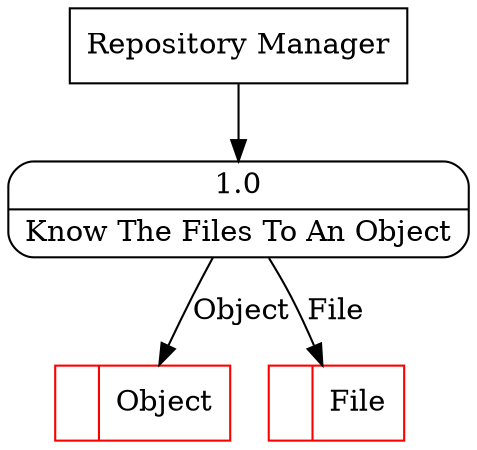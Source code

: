 digraph dfd2{ 
node[shape=record]
200 [label="<f0>  |<f1> Object " color=red];
201 [label="<f0>  |<f1> File " color=red];
202 [label="Repository Manager" shape=box];
203 [label="{<f0> 1.0|<f1> Know The Files To An Object }" shape=Mrecord];
202 -> 203
203 -> 201 [label="File"]
203 -> 200 [label="Object"]
}
